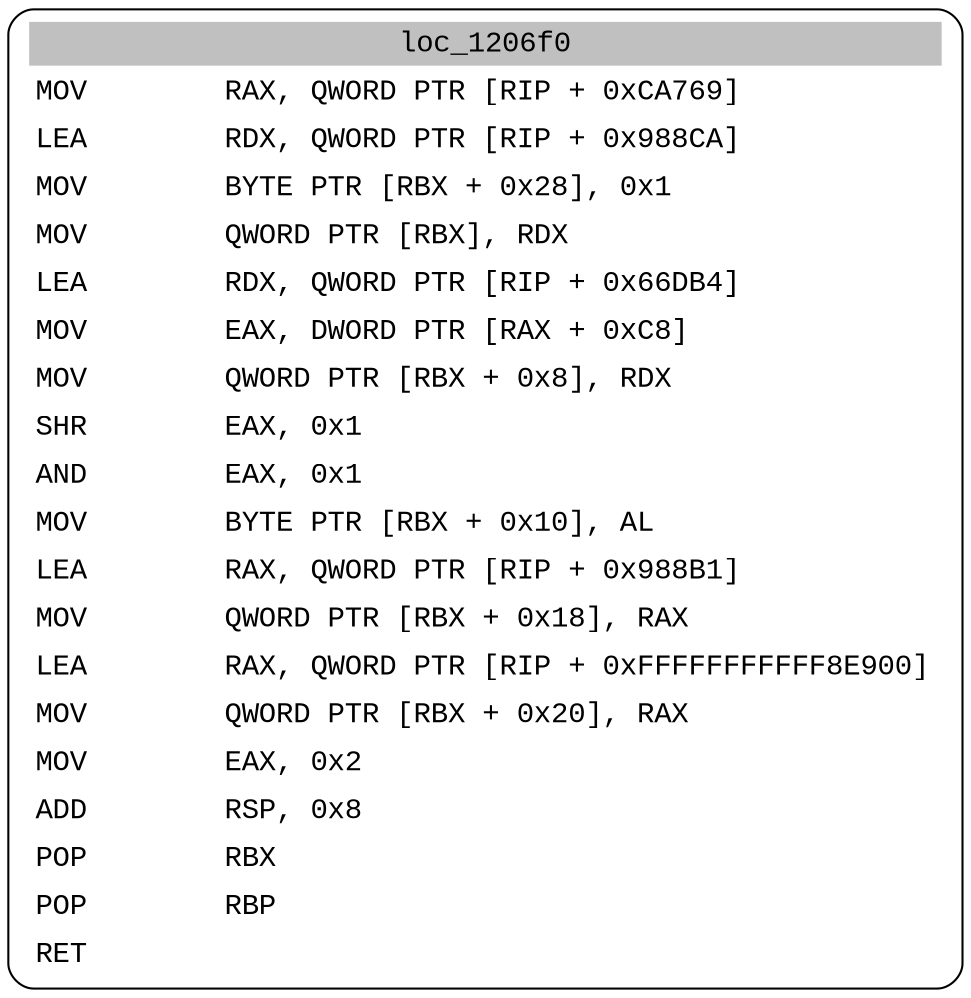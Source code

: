 digraph asm_graph {
1941 [
shape="Mrecord" fontname="Courier New"label =<<table border="0" cellborder="0" cellpadding="3"><tr><td align="center" colspan="2" bgcolor="grey">loc_1206f0</td></tr><tr><td align="left">MOV        RAX, QWORD PTR [RIP + 0xCA769]</td></tr><tr><td align="left">LEA        RDX, QWORD PTR [RIP + 0x988CA]</td></tr><tr><td align="left">MOV        BYTE PTR [RBX + 0x28], 0x1</td></tr><tr><td align="left">MOV        QWORD PTR [RBX], RDX</td></tr><tr><td align="left">LEA        RDX, QWORD PTR [RIP + 0x66DB4]</td></tr><tr><td align="left">MOV        EAX, DWORD PTR [RAX + 0xC8]</td></tr><tr><td align="left">MOV        QWORD PTR [RBX + 0x8], RDX</td></tr><tr><td align="left">SHR        EAX, 0x1</td></tr><tr><td align="left">AND        EAX, 0x1</td></tr><tr><td align="left">MOV        BYTE PTR [RBX + 0x10], AL</td></tr><tr><td align="left">LEA        RAX, QWORD PTR [RIP + 0x988B1]</td></tr><tr><td align="left">MOV        QWORD PTR [RBX + 0x18], RAX</td></tr><tr><td align="left">LEA        RAX, QWORD PTR [RIP + 0xFFFFFFFFFFF8E900]</td></tr><tr><td align="left">MOV        QWORD PTR [RBX + 0x20], RAX</td></tr><tr><td align="left">MOV        EAX, 0x2</td></tr><tr><td align="left">ADD        RSP, 0x8</td></tr><tr><td align="left">POP        RBX</td></tr><tr><td align="left">POP        RBP</td></tr><tr><td align="left">RET        </td></tr></table>> ];
}